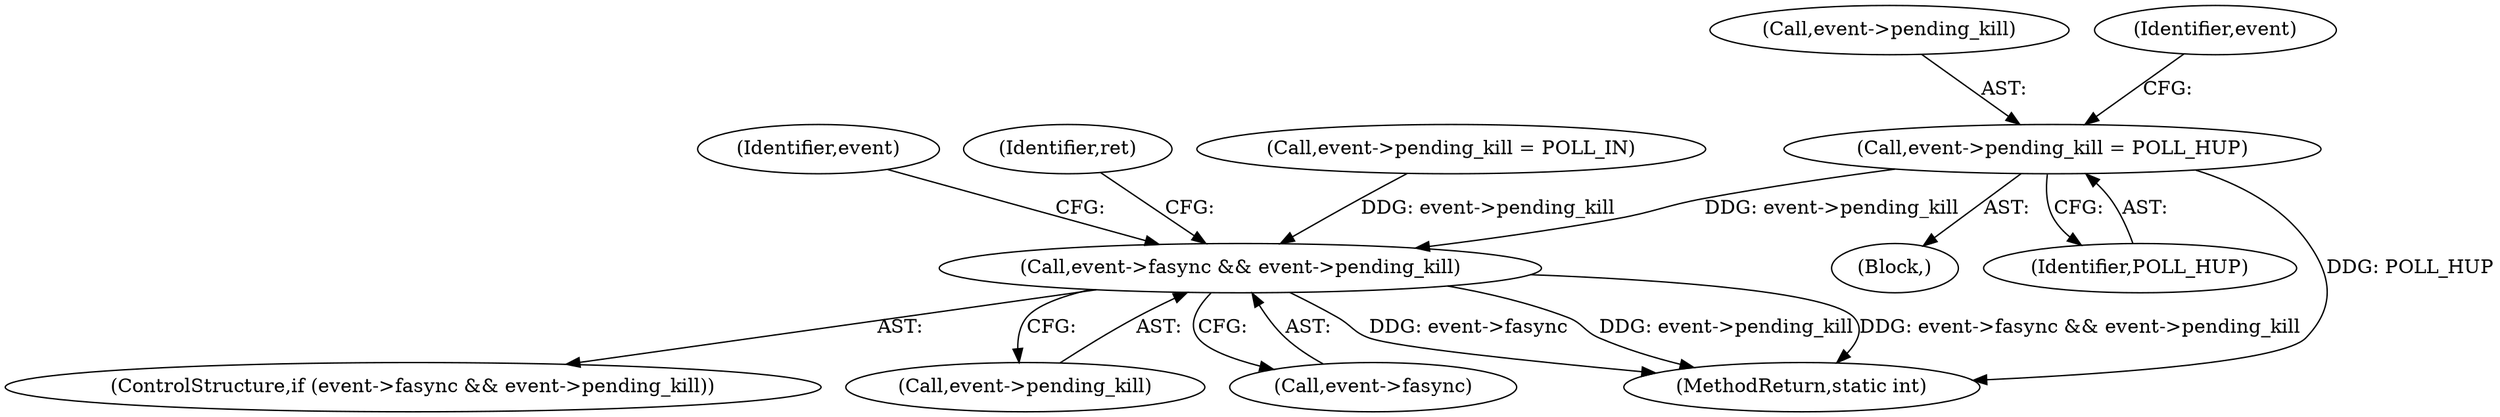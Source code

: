 digraph "0_linux_a8b0ca17b80e92faab46ee7179ba9e99ccb61233_53@pointer" {
"1000218" [label="(Call,event->pending_kill = POLL_HUP)"];
"1000247" [label="(Call,event->fasync && event->pending_kill)"];
"1000257" [label="(Identifier,event)"];
"1000266" [label="(Identifier,ret)"];
"1000219" [label="(Call,event->pending_kill)"];
"1000214" [label="(Block,)"];
"1000246" [label="(ControlStructure,if (event->fasync && event->pending_kill))"];
"1000251" [label="(Call,event->pending_kill)"];
"1000247" [label="(Call,event->fasync && event->pending_kill)"];
"1000248" [label="(Call,event->fasync)"];
"1000225" [label="(Identifier,event)"];
"1000218" [label="(Call,event->pending_kill = POLL_HUP)"];
"1000201" [label="(Call,event->pending_kill = POLL_IN)"];
"1000222" [label="(Identifier,POLL_HUP)"];
"1000267" [label="(MethodReturn,static int)"];
"1000218" -> "1000214"  [label="AST: "];
"1000218" -> "1000222"  [label="CFG: "];
"1000219" -> "1000218"  [label="AST: "];
"1000222" -> "1000218"  [label="AST: "];
"1000225" -> "1000218"  [label="CFG: "];
"1000218" -> "1000267"  [label="DDG: POLL_HUP"];
"1000218" -> "1000247"  [label="DDG: event->pending_kill"];
"1000247" -> "1000246"  [label="AST: "];
"1000247" -> "1000248"  [label="CFG: "];
"1000247" -> "1000251"  [label="CFG: "];
"1000248" -> "1000247"  [label="AST: "];
"1000251" -> "1000247"  [label="AST: "];
"1000257" -> "1000247"  [label="CFG: "];
"1000266" -> "1000247"  [label="CFG: "];
"1000247" -> "1000267"  [label="DDG: event->fasync"];
"1000247" -> "1000267"  [label="DDG: event->pending_kill"];
"1000247" -> "1000267"  [label="DDG: event->fasync && event->pending_kill"];
"1000201" -> "1000247"  [label="DDG: event->pending_kill"];
}
